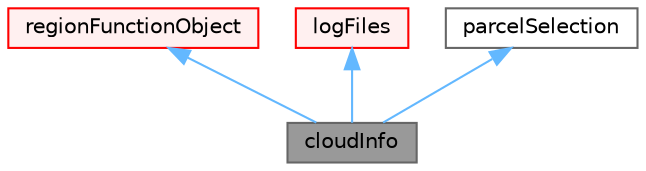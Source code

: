 digraph "cloudInfo"
{
 // LATEX_PDF_SIZE
  bgcolor="transparent";
  edge [fontname=Helvetica,fontsize=10,labelfontname=Helvetica,labelfontsize=10];
  node [fontname=Helvetica,fontsize=10,shape=box,height=0.2,width=0.4];
  Node1 [id="Node000001",label="cloudInfo",height=0.2,width=0.4,color="gray40", fillcolor="grey60", style="filled", fontcolor="black",tooltip="Outputs Lagrangian cloud information to a file."];
  Node2 -> Node1 [id="edge1_Node000001_Node000002",dir="back",color="steelblue1",style="solid",tooltip=" "];
  Node2 [id="Node000002",label="regionFunctionObject",height=0.2,width=0.4,color="red", fillcolor="#FFF0F0", style="filled",URL="$classFoam_1_1functionObjects_1_1regionFunctionObject.html",tooltip="Specialization of Foam::functionObject for a region and providing a reference to the region Foam::obj..."];
  Node6 -> Node1 [id="edge2_Node000001_Node000006",dir="back",color="steelblue1",style="solid",tooltip=" "];
  Node6 [id="Node000006",label="logFiles",height=0.2,width=0.4,color="red", fillcolor="#FFF0F0", style="filled",URL="$classFoam_1_1functionObjects_1_1logFiles.html",tooltip="functionObject base class for creating, maintaining and writing log files e.g. integrated or averaged..."];
  Node8 -> Node1 [id="edge3_Node000001_Node000008",dir="back",color="steelblue1",style="solid",tooltip=" "];
  Node8 [id="Node000008",label="parcelSelection",height=0.2,width=0.4,color="gray40", fillcolor="white", style="filled",URL="$classFoam_1_1Detail_1_1parcelSelection.html",tooltip="Selection of parcels based on their objectRegistry entries. Normally accessed via a dictionary entry."];
}
